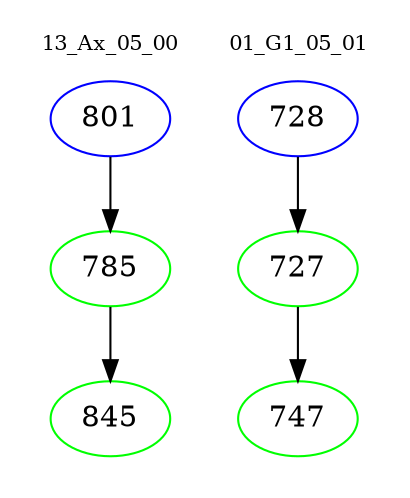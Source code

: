 digraph{
subgraph cluster_0 {
color = white
label = "13_Ax_05_00";
fontsize=10;
T0_801 [label="801", color="blue"]
T0_801 -> T0_785 [color="black"]
T0_785 [label="785", color="green"]
T0_785 -> T0_845 [color="black"]
T0_845 [label="845", color="green"]
}
subgraph cluster_1 {
color = white
label = "01_G1_05_01";
fontsize=10;
T1_728 [label="728", color="blue"]
T1_728 -> T1_727 [color="black"]
T1_727 [label="727", color="green"]
T1_727 -> T1_747 [color="black"]
T1_747 [label="747", color="green"]
}
}
